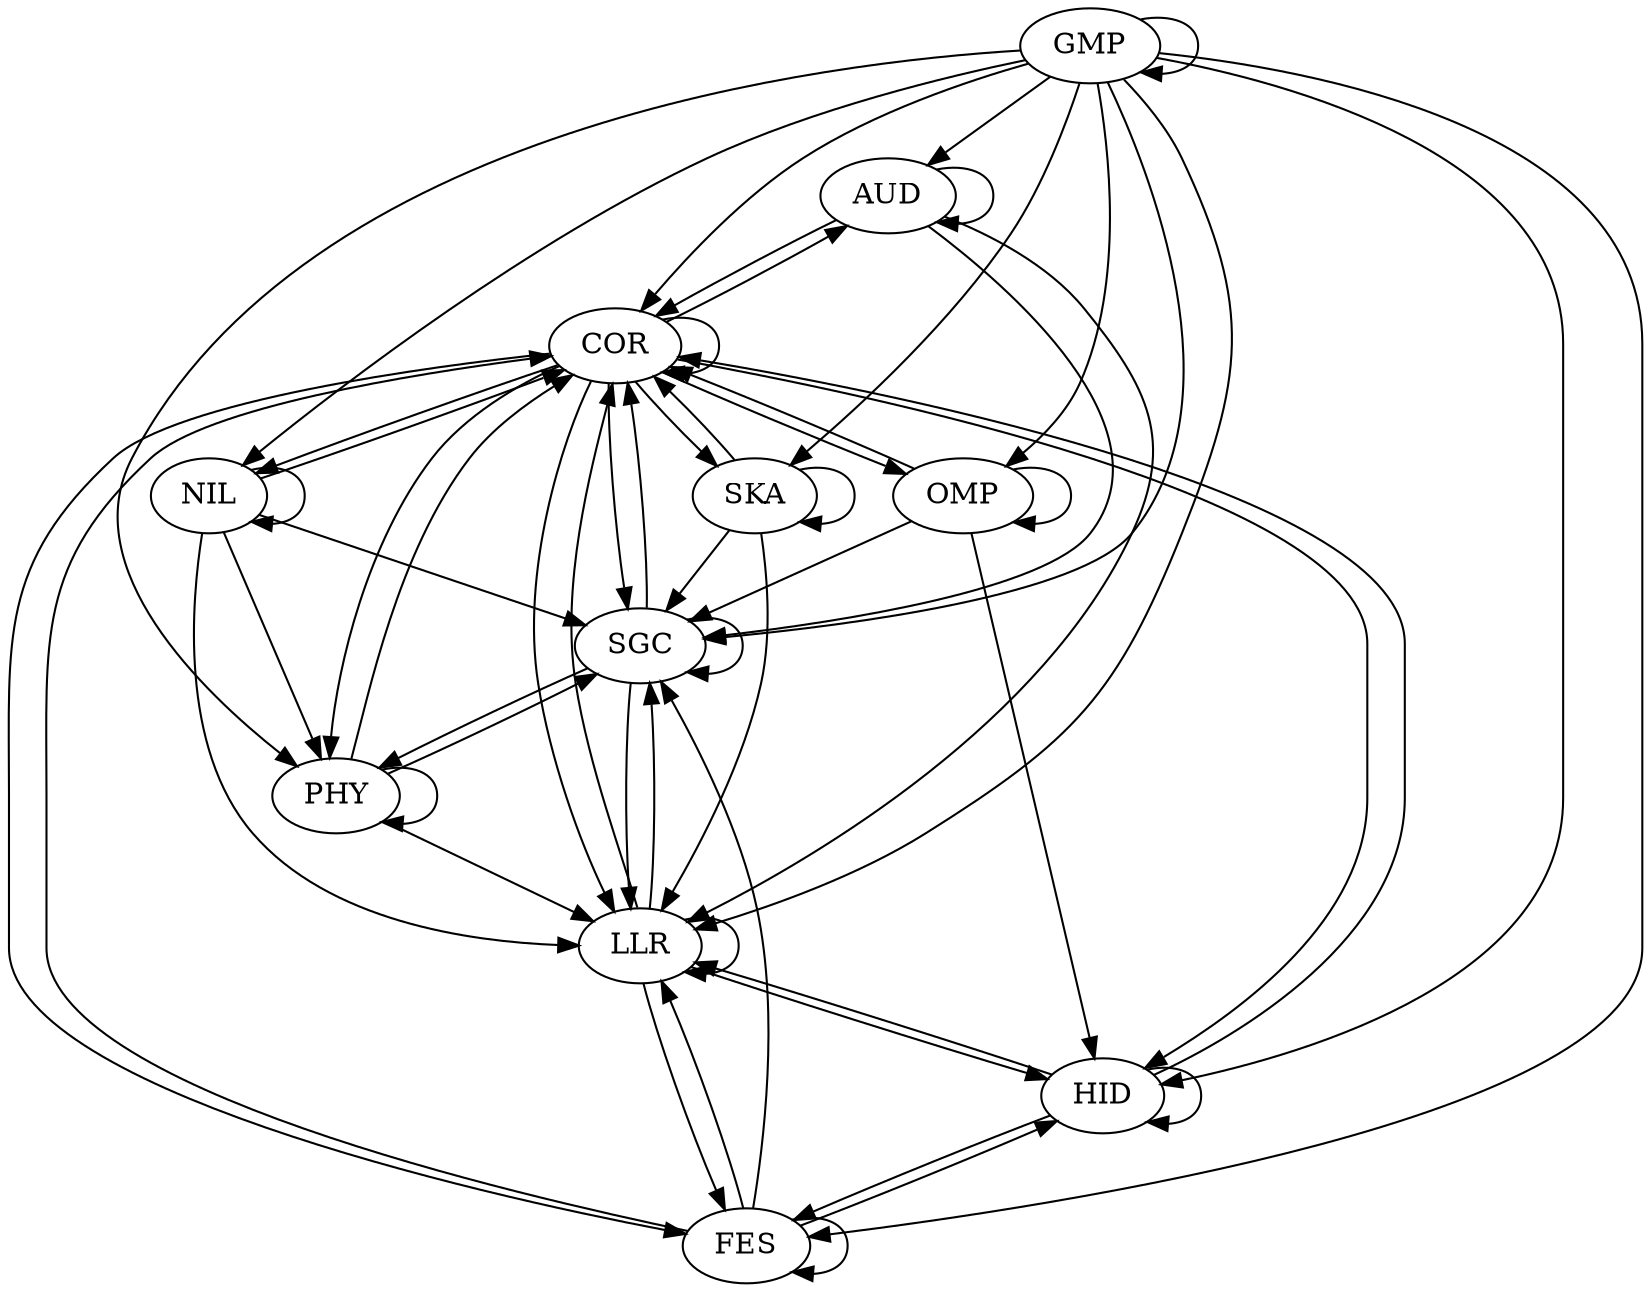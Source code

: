 digraph "source tree" {
	"AUD" -> "AUD"
	"AUD" -> "COR"
	"AUD" -> "LLR"
	"AUD" -> "SGC"
	"COR" -> "AUD"
	"COR" -> "COR"
	"COR" -> "FES"
	"COR" -> "HID"
	"COR" -> "LLR"
	"COR" -> "NIL"
	"COR" -> "OMP"
	"COR" -> "PHY"
	"COR" -> "SGC"
	"COR" -> "SKA"
	"FES" -> "COR"
	"FES" -> "FES"
	"FES" -> "HID"
	"FES" -> "LLR"
	"FES" -> "SGC"
	"GMP" -> "AUD"
	"GMP" -> "COR"
	"GMP" -> "FES"
	"GMP" -> "GMP"
	"GMP" -> "HID"
	"GMP" -> "LLR"
	"GMP" -> "NIL"
	"GMP" -> "OMP"
	"GMP" -> "PHY"
	"GMP" -> "SGC"
	"GMP" -> "SKA"
	"HID" -> "COR"
	"HID" -> "FES"
	"HID" -> "HID"
	"HID" -> "LLR"
	"LLR" -> "COR"
	"LLR" -> "FES"
	"LLR" -> "HID"
	"LLR" -> "LLR"
	"LLR" -> "SGC"
	"NIL" -> "COR"
	"NIL" -> "LLR"
	"NIL" -> "NIL"
	"NIL" -> "PHY"
	"NIL" -> "SGC"
	"OMP" -> "COR"
	"OMP" -> "HID"
	"OMP" -> "OMP"
	"OMP" -> "SGC"
	"PHY" -> "COR"
	"PHY" -> "LLR"
	"PHY" -> "PHY"
	"PHY" -> "SGC"
	"SGC" -> "COR"
	"SGC" -> "LLR"
	"SGC" -> "PHY"
	"SGC" -> "SGC"
	"SKA" -> "COR"
	"SKA" -> "LLR"
	"SKA" -> "SGC"
	"SKA" -> "SKA"
}